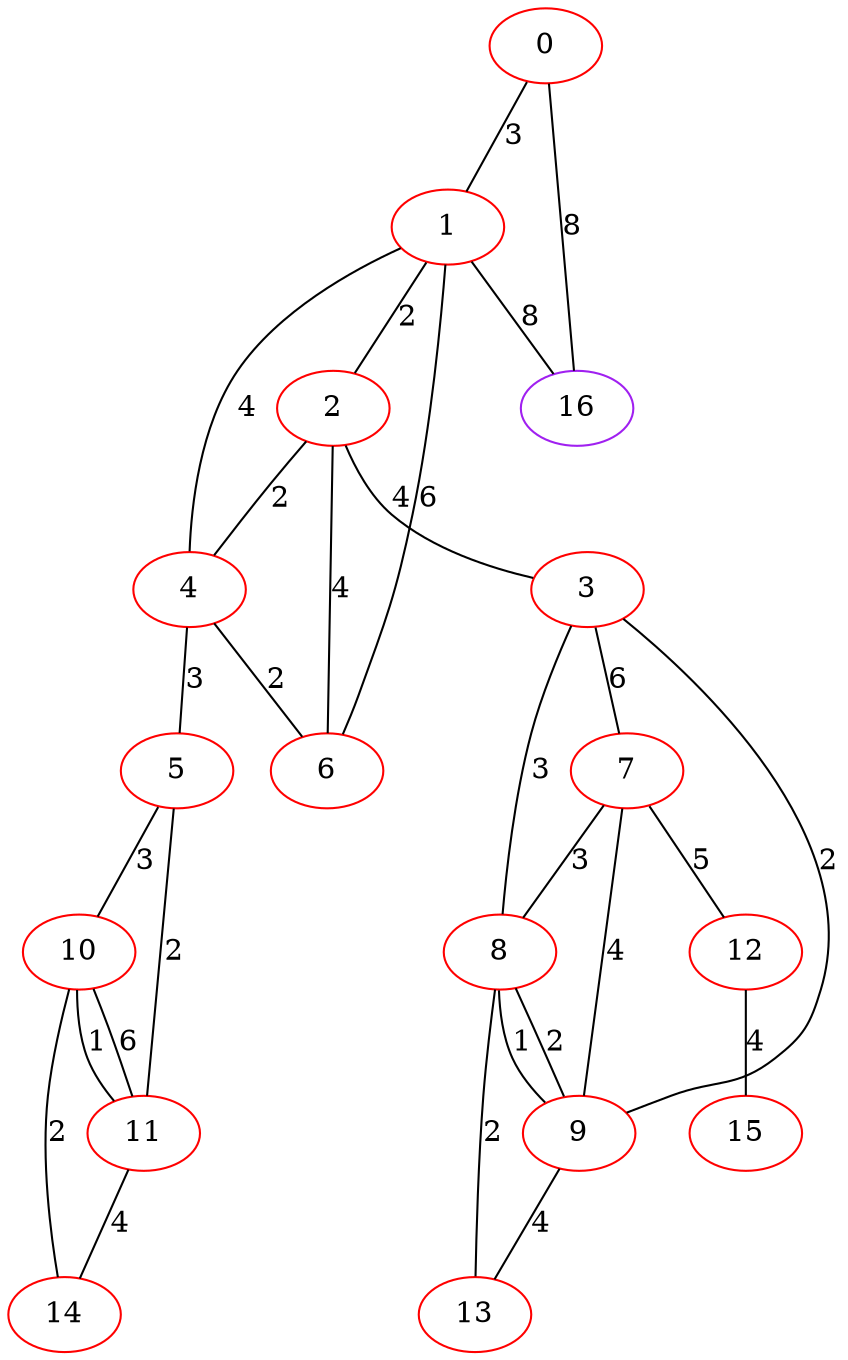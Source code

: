 graph "" {
0 [color=red, weight=1];
1 [color=red, weight=1];
2 [color=red, weight=1];
3 [color=red, weight=1];
4 [color=red, weight=1];
5 [color=red, weight=1];
6 [color=red, weight=1];
7 [color=red, weight=1];
8 [color=red, weight=1];
9 [color=red, weight=1];
10 [color=red, weight=1];
11 [color=red, weight=1];
12 [color=red, weight=1];
13 [color=red, weight=1];
14 [color=red, weight=1];
15 [color=red, weight=1];
16 [color=purple, weight=4];
0 -- 16  [key=0, label=8];
0 -- 1  [key=0, label=3];
1 -- 16  [key=0, label=8];
1 -- 2  [key=0, label=2];
1 -- 4  [key=0, label=4];
1 -- 6  [key=0, label=6];
2 -- 3  [key=0, label=4];
2 -- 4  [key=0, label=2];
2 -- 6  [key=0, label=4];
3 -- 8  [key=0, label=3];
3 -- 9  [key=0, label=2];
3 -- 7  [key=0, label=6];
4 -- 5  [key=0, label=3];
4 -- 6  [key=0, label=2];
5 -- 10  [key=0, label=3];
5 -- 11  [key=0, label=2];
7 -- 8  [key=0, label=3];
7 -- 9  [key=0, label=4];
7 -- 12  [key=0, label=5];
8 -- 9  [key=0, label=1];
8 -- 9  [key=1, label=2];
8 -- 13  [key=0, label=2];
9 -- 13  [key=0, label=4];
10 -- 11  [key=0, label=1];
10 -- 11  [key=1, label=6];
10 -- 14  [key=0, label=2];
11 -- 14  [key=0, label=4];
12 -- 15  [key=0, label=4];
}

